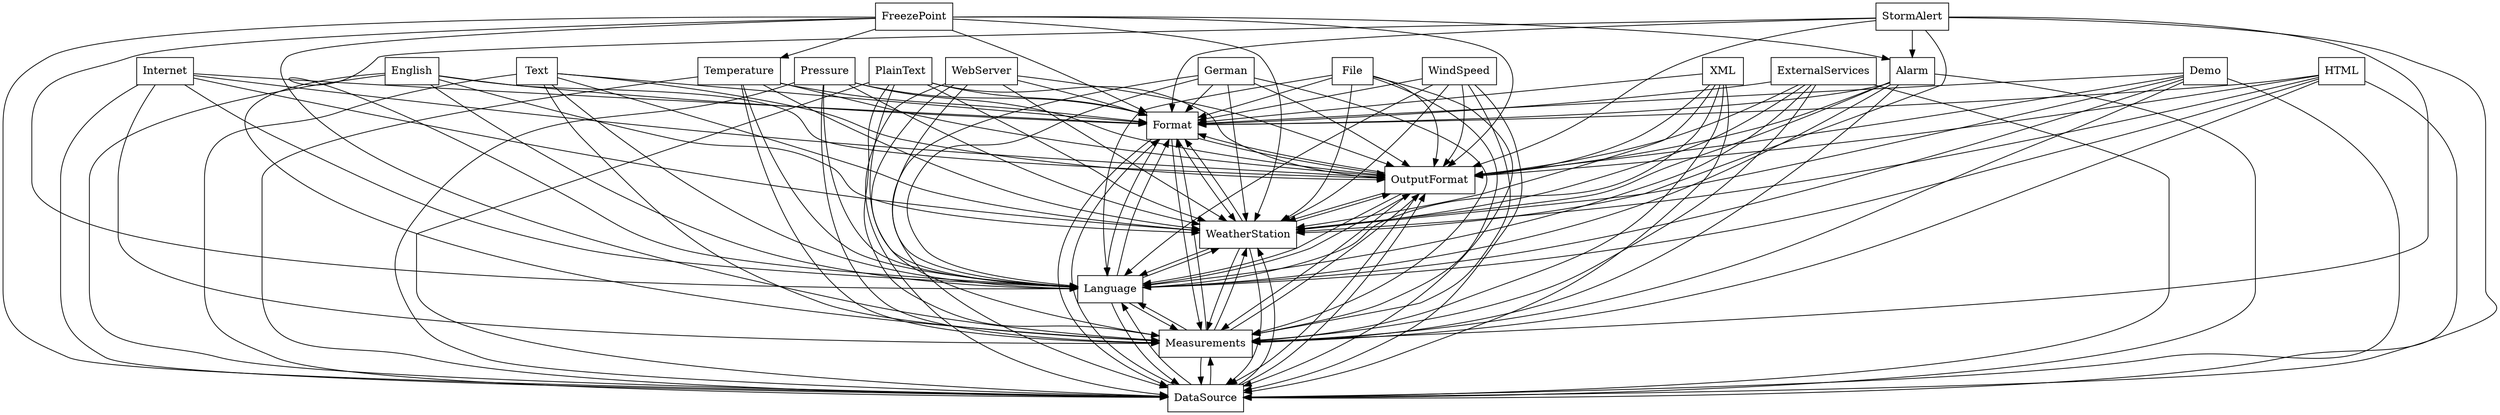 digraph{
graph [rankdir=TB];
node [shape=box];
edge [arrowhead=normal];
0[label="Format",]
1[label="OutputFormat",]
2[label="Demo",]
3[label="File",]
4[label="ExternalServices",]
5[label="Temperature",]
6[label="WebServer",]
7[label="WindSpeed",]
8[label="English",]
9[label="Alarm",]
10[label="StormAlert",]
11[label="DataSource",]
12[label="Measurements",]
13[label="Text",]
14[label="HTML",]
15[label="PlainText",]
16[label="Language",]
17[label="XML",]
18[label="WeatherStation",]
19[label="Pressure",]
20[label="German",]
21[label="Internet",]
22[label="FreezePoint",]
0->1[label="",]
0->11[label="",]
0->12[label="",]
0->16[label="",]
0->18[label="",]
1->0[label="",]
1->11[label="",]
1->12[label="",]
1->16[label="",]
1->18[label="",]
2->0[label="",]
2->1[label="",]
2->11[label="",]
2->12[label="",]
2->16[label="",]
2->18[label="",]
3->0[label="",]
3->1[label="",]
3->11[label="",]
3->12[label="",]
3->16[label="",]
3->18[label="",]
4->0[label="",]
4->1[label="",]
4->11[label="",]
4->12[label="",]
4->16[label="",]
4->18[label="",]
5->0[label="",]
5->1[label="",]
5->11[label="",]
5->12[label="",]
5->16[label="",]
5->18[label="",]
6->0[label="",]
6->1[label="",]
6->11[label="",]
6->12[label="",]
6->16[label="",]
6->18[label="",]
7->0[label="",]
7->1[label="",]
7->11[label="",]
7->12[label="",]
7->16[label="",]
7->18[label="",]
8->0[label="",]
8->1[label="",]
8->11[label="",]
8->12[label="",]
8->16[label="",]
8->18[label="",]
9->0[label="",]
9->1[label="",]
9->11[label="",]
9->12[label="",]
9->16[label="",]
9->18[label="",]
10->0[label="",]
10->1[label="",]
10->9[label="",]
10->11[label="",]
10->12[label="",]
10->16[label="",]
10->18[label="",]
11->0[label="",]
11->1[label="",]
11->12[label="",]
11->16[label="",]
11->18[label="",]
12->0[label="",]
12->1[label="",]
12->11[label="",]
12->16[label="",]
12->18[label="",]
13->0[label="",]
13->1[label="",]
13->11[label="",]
13->12[label="",]
13->16[label="",]
13->18[label="",]
14->0[label="",]
14->1[label="",]
14->11[label="",]
14->12[label="",]
14->16[label="",]
14->18[label="",]
15->0[label="",]
15->1[label="",]
15->11[label="",]
15->12[label="",]
15->16[label="",]
15->18[label="",]
16->0[label="",]
16->1[label="",]
16->11[label="",]
16->12[label="",]
16->18[label="",]
17->0[label="",]
17->1[label="",]
17->11[label="",]
17->12[label="",]
17->16[label="",]
17->18[label="",]
18->0[label="",]
18->1[label="",]
18->11[label="",]
18->12[label="",]
18->16[label="",]
19->0[label="",]
19->1[label="",]
19->11[label="",]
19->12[label="",]
19->16[label="",]
19->18[label="",]
20->0[label="",]
20->1[label="",]
20->11[label="",]
20->12[label="",]
20->16[label="",]
20->18[label="",]
21->0[label="",]
21->1[label="",]
21->11[label="",]
21->12[label="",]
21->16[label="",]
21->18[label="",]
22->0[label="",]
22->1[label="",]
22->5[label="",]
22->9[label="",]
22->11[label="",]
22->12[label="",]
22->16[label="",]
22->18[label="",]
}
